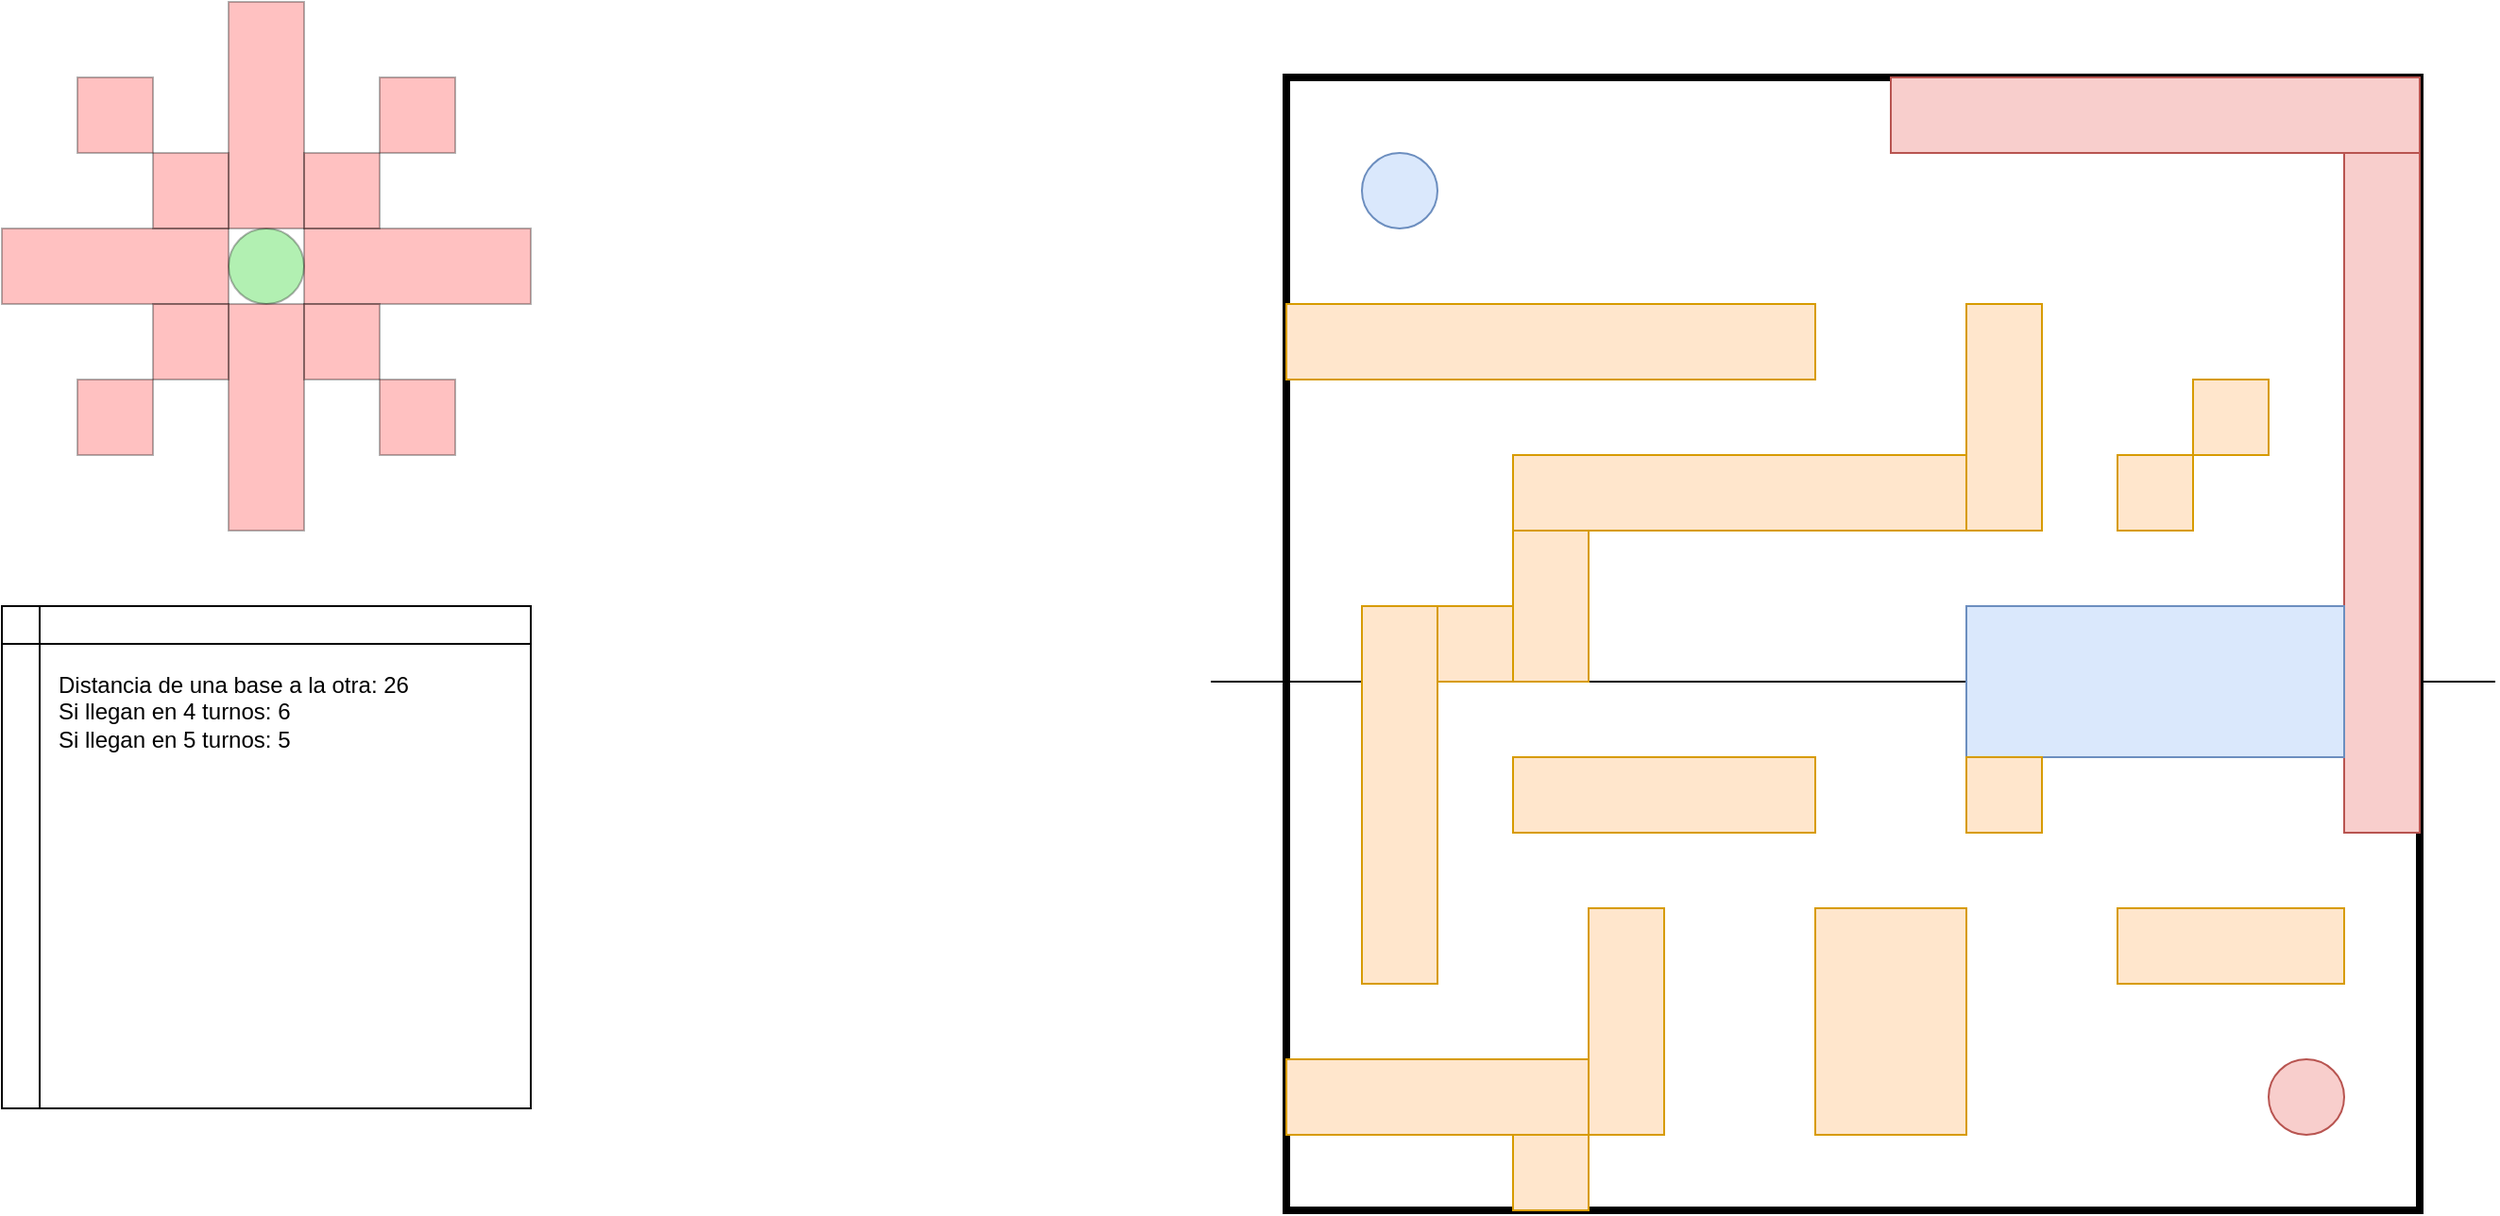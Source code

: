<mxfile version="14.4.9" type="github">
  <diagram id="_yiUwRokFOnQKQJ4L_2b" name="Page-1">
    <mxGraphModel dx="2591" dy="1621" grid="1" gridSize="40" guides="1" tooltips="1" connect="1" arrows="1" fold="1" page="1" pageScale="1" pageWidth="1169" pageHeight="827" math="0" shadow="0">
      <root>
        <mxCell id="0" />
        <mxCell id="1" parent="0" />
        <mxCell id="QUq8jVQ-3CsHZDVAN7Um-1" value="" style="rounded=0;whiteSpace=wrap;html=1;fillColor=none;strokeWidth=4;" parent="1" vertex="1">
          <mxGeometry width="600" height="600" as="geometry" />
        </mxCell>
        <mxCell id="QUq8jVQ-3CsHZDVAN7Um-2" value="" style="rounded=0;whiteSpace=wrap;html=1;strokeWidth=1;fillColor=#ffe6cc;strokeColor=#d79b00;" parent="1" vertex="1">
          <mxGeometry y="120" width="280" height="40" as="geometry" />
        </mxCell>
        <mxCell id="QUq8jVQ-3CsHZDVAN7Um-3" value="" style="ellipse;whiteSpace=wrap;html=1;aspect=fixed;strokeWidth=1;fillColor=#dae8fc;strokeColor=#6c8ebf;" parent="1" vertex="1">
          <mxGeometry x="40" y="40" width="40" height="40" as="geometry" />
        </mxCell>
        <mxCell id="QUq8jVQ-3CsHZDVAN7Um-4" value="" style="ellipse;whiteSpace=wrap;html=1;aspect=fixed;strokeWidth=1;fillColor=#f8cecc;strokeColor=#b85450;" parent="1" vertex="1">
          <mxGeometry x="520" y="520" width="40" height="40" as="geometry" />
        </mxCell>
        <mxCell id="_W_RC7Hk2FGRDH1CuONX-1" value="" style="endArrow=none;html=1;" parent="1" edge="1">
          <mxGeometry width="50" height="50" relative="1" as="geometry">
            <mxPoint x="-40" y="320" as="sourcePoint" />
            <mxPoint x="640" y="320" as="targetPoint" />
          </mxGeometry>
        </mxCell>
        <mxCell id="_W_RC7Hk2FGRDH1CuONX-2" value="" style="rounded=0;whiteSpace=wrap;html=1;strokeWidth=1;fillColor=#ffe6cc;strokeColor=#d79b00;" parent="1" vertex="1">
          <mxGeometry x="120" y="200" width="240" height="40" as="geometry" />
        </mxCell>
        <mxCell id="_W_RC7Hk2FGRDH1CuONX-3" value="" style="rounded=0;whiteSpace=wrap;html=1;strokeWidth=1;fillColor=#ffe6cc;strokeColor=#d79b00;" parent="1" vertex="1">
          <mxGeometry x="120" y="240" width="40" height="80" as="geometry" />
        </mxCell>
        <mxCell id="_W_RC7Hk2FGRDH1CuONX-4" value="" style="rounded=0;whiteSpace=wrap;html=1;strokeWidth=1;fillColor=#ffe6cc;strokeColor=#d79b00;" parent="1" vertex="1">
          <mxGeometry x="360" y="120" width="40" height="120" as="geometry" />
        </mxCell>
        <mxCell id="_W_RC7Hk2FGRDH1CuONX-5" value="" style="rounded=0;whiteSpace=wrap;html=1;strokeWidth=1;fillColor=#ffe6cc;strokeColor=#d79b00;" parent="1" vertex="1">
          <mxGeometry x="40" y="280" width="40" height="200" as="geometry" />
        </mxCell>
        <mxCell id="_W_RC7Hk2FGRDH1CuONX-7" value="" style="rounded=0;whiteSpace=wrap;html=1;strokeWidth=1;fillColor=#ffe6cc;strokeColor=#d79b00;" parent="1" vertex="1">
          <mxGeometry x="80" y="280" width="40" height="40" as="geometry" />
        </mxCell>
        <mxCell id="_W_RC7Hk2FGRDH1CuONX-9" value="" style="rounded=0;whiteSpace=wrap;html=1;strokeWidth=1;fillColor=#f8cecc;strokeColor=#b85450;" parent="1" vertex="1">
          <mxGeometry x="560" y="40" width="40" height="360" as="geometry" />
        </mxCell>
        <mxCell id="_W_RC7Hk2FGRDH1CuONX-10" value="" style="rounded=0;whiteSpace=wrap;html=1;strokeWidth=1;fillColor=#f8cecc;strokeColor=#b85450;" parent="1" vertex="1">
          <mxGeometry x="320" width="280" height="40" as="geometry" />
        </mxCell>
        <mxCell id="_W_RC7Hk2FGRDH1CuONX-11" value="" style="rounded=0;whiteSpace=wrap;html=1;strokeWidth=1;fillColor=#dae8fc;strokeColor=#6c8ebf;" parent="1" vertex="1">
          <mxGeometry x="360" y="280" width="200" height="80" as="geometry" />
        </mxCell>
        <mxCell id="_W_RC7Hk2FGRDH1CuONX-16" value="" style="rounded=0;whiteSpace=wrap;html=1;strokeWidth=1;fillColor=#ffe6cc;strokeColor=#d79b00;" parent="1" vertex="1">
          <mxGeometry x="440" y="200" width="40" height="40" as="geometry" />
        </mxCell>
        <mxCell id="_W_RC7Hk2FGRDH1CuONX-17" value="" style="rounded=0;whiteSpace=wrap;html=1;strokeWidth=1;fillColor=#ffe6cc;strokeColor=#d79b00;" parent="1" vertex="1">
          <mxGeometry x="480" y="160" width="40" height="40" as="geometry" />
        </mxCell>
        <mxCell id="_W_RC7Hk2FGRDH1CuONX-18" value="" style="rounded=0;whiteSpace=wrap;html=1;strokeWidth=1;fillColor=#ffe6cc;strokeColor=#d79b00;" parent="1" vertex="1">
          <mxGeometry x="440" y="440" width="120" height="40" as="geometry" />
        </mxCell>
        <mxCell id="_W_RC7Hk2FGRDH1CuONX-19" value="" style="rounded=0;whiteSpace=wrap;html=1;strokeWidth=1;fillColor=#ffe6cc;strokeColor=#d79b00;" parent="1" vertex="1">
          <mxGeometry y="520" width="160" height="40" as="geometry" />
        </mxCell>
        <mxCell id="_W_RC7Hk2FGRDH1CuONX-20" value="" style="rounded=0;whiteSpace=wrap;html=1;strokeWidth=1;fillColor=#ffe6cc;strokeColor=#d79b00;" parent="1" vertex="1">
          <mxGeometry x="120" y="560" width="40" height="40" as="geometry" />
        </mxCell>
        <mxCell id="_W_RC7Hk2FGRDH1CuONX-21" value="" style="rounded=0;whiteSpace=wrap;html=1;strokeWidth=1;fillColor=#ffe6cc;strokeColor=#d79b00;" parent="1" vertex="1">
          <mxGeometry x="160" y="440" width="40" height="120" as="geometry" />
        </mxCell>
        <mxCell id="_W_RC7Hk2FGRDH1CuONX-22" value="" style="rounded=0;whiteSpace=wrap;html=1;strokeWidth=1;fillColor=#ffe6cc;strokeColor=#d79b00;" parent="1" vertex="1">
          <mxGeometry x="120" y="360" width="160" height="40" as="geometry" />
        </mxCell>
        <mxCell id="_W_RC7Hk2FGRDH1CuONX-23" value="" style="rounded=0;whiteSpace=wrap;html=1;strokeWidth=1;fillColor=#ffe6cc;strokeColor=#d79b00;" parent="1" vertex="1">
          <mxGeometry x="280" y="440" width="80" height="120" as="geometry" />
        </mxCell>
        <mxCell id="_W_RC7Hk2FGRDH1CuONX-25" value="" style="rounded=0;whiteSpace=wrap;html=1;strokeWidth=1;fillColor=#ffe6cc;strokeColor=#d79b00;" parent="1" vertex="1">
          <mxGeometry x="360" y="360" width="40" height="40" as="geometry" />
        </mxCell>
        <mxCell id="QKz0i4Ya-4XRhN0GM1Uq-62" value="" style="ellipse;whiteSpace=wrap;html=1;aspect=fixed;opacity=30;fillColor=#00CC00;" parent="1" vertex="1">
          <mxGeometry x="-560" y="80" width="40" height="40" as="geometry" />
        </mxCell>
        <mxCell id="QKz0i4Ya-4XRhN0GM1Uq-63" value="" style="rounded=0;whiteSpace=wrap;html=1;fillColor=#FF3333;gradientColor=none;opacity=30;" parent="1" vertex="1">
          <mxGeometry x="-520" y="80" width="120" height="40" as="geometry" />
        </mxCell>
        <mxCell id="QKz0i4Ya-4XRhN0GM1Uq-64" value="" style="rounded=0;whiteSpace=wrap;html=1;fillColor=#FF3333;gradientColor=none;opacity=30;" parent="1" vertex="1">
          <mxGeometry x="-680" y="80" width="120" height="40" as="geometry" />
        </mxCell>
        <mxCell id="QKz0i4Ya-4XRhN0GM1Uq-65" value="" style="rounded=0;whiteSpace=wrap;html=1;fillColor=#FF3333;gradientColor=none;opacity=30;direction=south;" parent="1" vertex="1">
          <mxGeometry x="-560" y="120" width="40" height="120" as="geometry" />
        </mxCell>
        <mxCell id="QKz0i4Ya-4XRhN0GM1Uq-66" value="" style="rounded=0;whiteSpace=wrap;html=1;fillColor=#FF3333;gradientColor=none;opacity=30;direction=south;" parent="1" vertex="1">
          <mxGeometry x="-560" y="-40" width="40" height="120" as="geometry" />
        </mxCell>
        <mxCell id="QKz0i4Ya-4XRhN0GM1Uq-67" value="" style="rounded=0;whiteSpace=wrap;html=1;fillColor=#FF3333;gradientColor=none;opacity=30;" parent="1" vertex="1">
          <mxGeometry x="-520" y="120" width="40" height="40" as="geometry" />
        </mxCell>
        <mxCell id="QKz0i4Ya-4XRhN0GM1Uq-68" value="" style="rounded=0;whiteSpace=wrap;html=1;fillColor=#FF3333;gradientColor=none;opacity=30;" parent="1" vertex="1">
          <mxGeometry x="-520" y="40" width="40" height="40" as="geometry" />
        </mxCell>
        <mxCell id="QKz0i4Ya-4XRhN0GM1Uq-69" value="" style="rounded=0;whiteSpace=wrap;html=1;fillColor=#FF3333;gradientColor=none;opacity=30;" parent="1" vertex="1">
          <mxGeometry x="-480" width="40" height="40" as="geometry" />
        </mxCell>
        <mxCell id="QKz0i4Ya-4XRhN0GM1Uq-70" value="" style="rounded=0;whiteSpace=wrap;html=1;fillColor=#FF3333;gradientColor=none;opacity=30;" parent="1" vertex="1">
          <mxGeometry x="-480" y="160" width="40" height="40" as="geometry" />
        </mxCell>
        <mxCell id="QKz0i4Ya-4XRhN0GM1Uq-72" value="" style="rounded=0;whiteSpace=wrap;html=1;fillColor=#FF3333;gradientColor=none;opacity=30;" parent="1" vertex="1">
          <mxGeometry x="-600" y="120" width="40" height="40" as="geometry" />
        </mxCell>
        <mxCell id="QKz0i4Ya-4XRhN0GM1Uq-73" value="" style="rounded=0;whiteSpace=wrap;html=1;fillColor=#FF3333;gradientColor=none;opacity=30;" parent="1" vertex="1">
          <mxGeometry x="-640" y="160" width="40" height="40" as="geometry" />
        </mxCell>
        <mxCell id="QKz0i4Ya-4XRhN0GM1Uq-74" value="" style="rounded=0;whiteSpace=wrap;html=1;fillColor=#FF3333;gradientColor=none;opacity=30;" parent="1" vertex="1">
          <mxGeometry x="-600" y="40" width="40" height="40" as="geometry" />
        </mxCell>
        <mxCell id="QKz0i4Ya-4XRhN0GM1Uq-75" value="" style="rounded=0;whiteSpace=wrap;html=1;fillColor=#FF3333;gradientColor=none;opacity=30;" parent="1" vertex="1">
          <mxGeometry x="-640" width="40" height="40" as="geometry" />
        </mxCell>
        <mxCell id="7vPchGwNBWebrP7BH-vb-85" value="Distancia de una base a la otra: 26&lt;br&gt;Si llegan en 4 turnos: 6&lt;br&gt;Si llegan en 5 turnos: 5" style="shape=internalStorage;whiteSpace=wrap;html=1;backgroundOutline=1;align=left;verticalAlign=top;spacing=30;" vertex="1" parent="1">
          <mxGeometry x="-680" y="280" width="280" height="266" as="geometry" />
        </mxCell>
      </root>
    </mxGraphModel>
  </diagram>
</mxfile>
